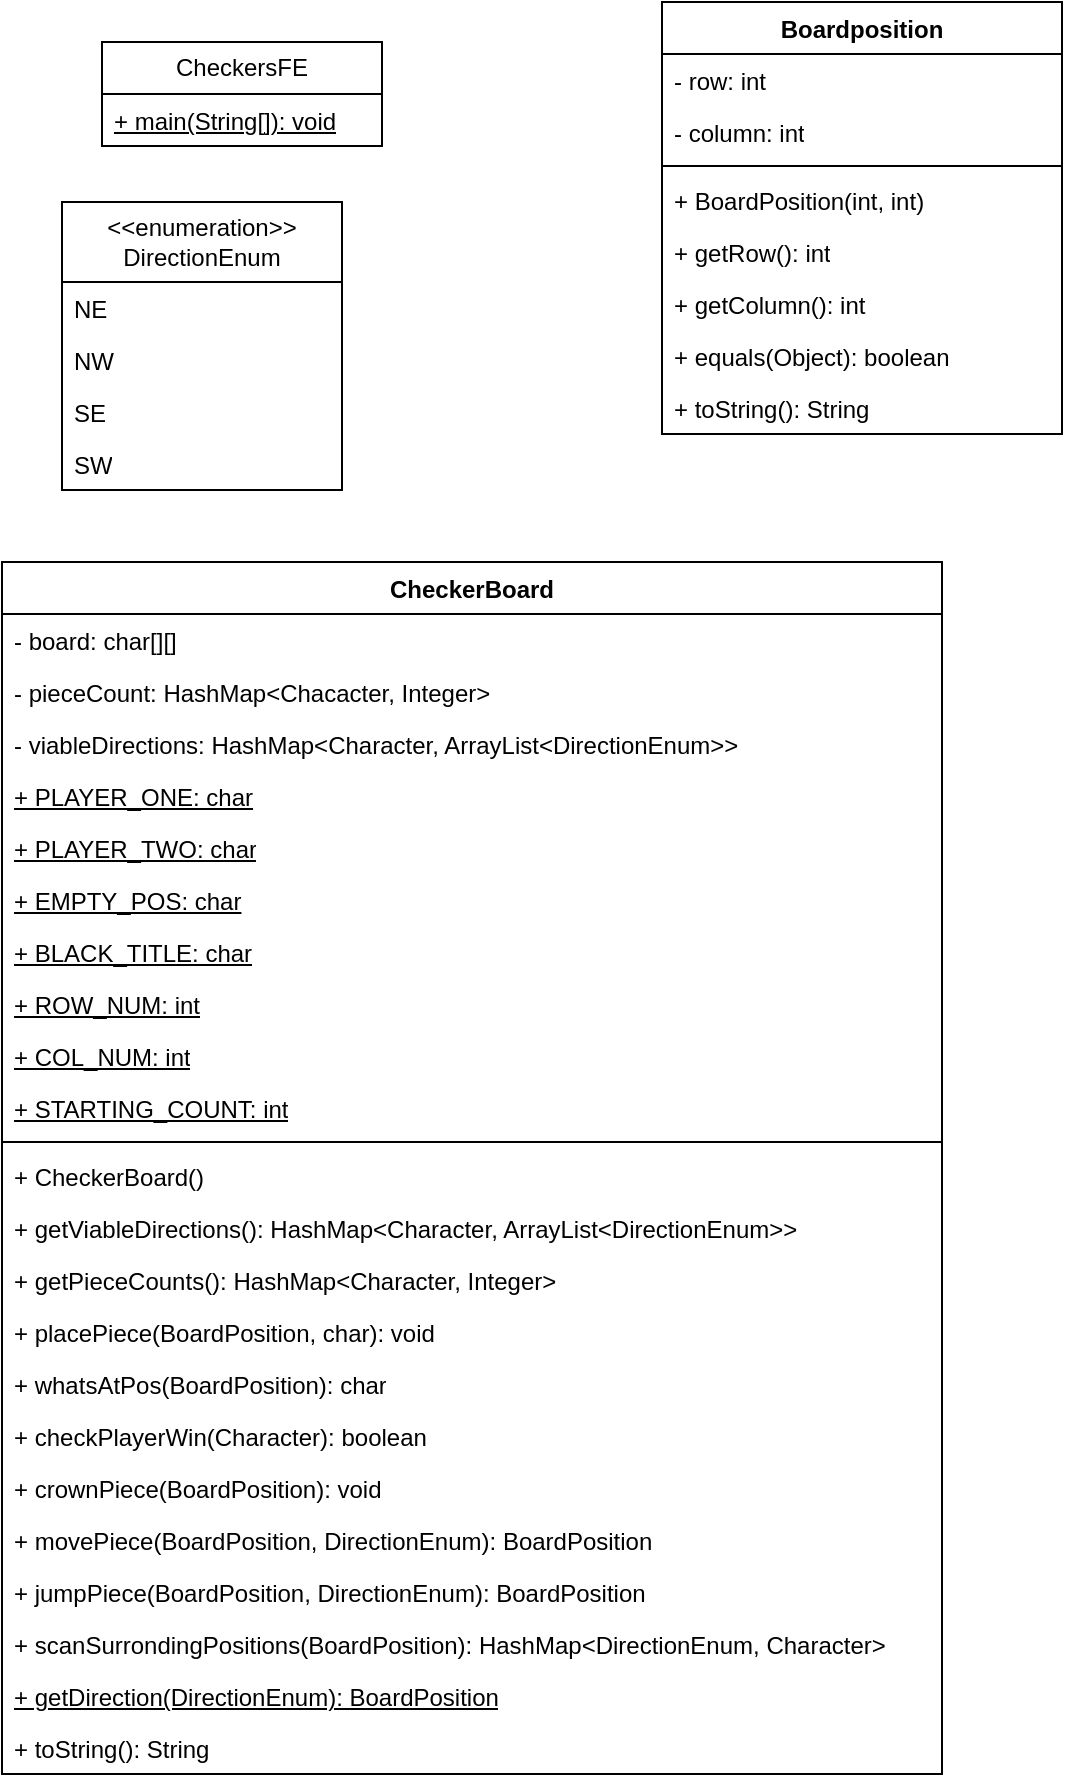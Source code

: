 <mxfile version="24.7.13">
  <diagram name="Page-1" id="ZOmV1p2FHBOJHEvuoYge">
    <mxGraphModel dx="794" dy="458" grid="1" gridSize="10" guides="1" tooltips="1" connect="1" arrows="1" fold="1" page="1" pageScale="1" pageWidth="850" pageHeight="1100" math="0" shadow="0">
      <root>
        <mxCell id="0" />
        <mxCell id="1" parent="0" />
        <mxCell id="C-5qZbXG3hO3vZbSa18a-26" value="Boardposition" style="swimlane;fontStyle=1;align=center;verticalAlign=top;childLayout=stackLayout;horizontal=1;startSize=26;horizontalStack=0;resizeParent=1;resizeParentMax=0;resizeLast=0;collapsible=1;marginBottom=0;whiteSpace=wrap;html=1;" parent="1" vertex="1">
          <mxGeometry x="450" y="90" width="200" height="216" as="geometry" />
        </mxCell>
        <mxCell id="C-5qZbXG3hO3vZbSa18a-27" value="- row: int" style="text;strokeColor=none;fillColor=none;align=left;verticalAlign=top;spacingLeft=4;spacingRight=4;overflow=hidden;rotatable=0;points=[[0,0.5],[1,0.5]];portConstraint=eastwest;whiteSpace=wrap;html=1;" parent="C-5qZbXG3hO3vZbSa18a-26" vertex="1">
          <mxGeometry y="26" width="200" height="26" as="geometry" />
        </mxCell>
        <mxCell id="C-5qZbXG3hO3vZbSa18a-38" value="- column: int" style="text;strokeColor=none;fillColor=none;align=left;verticalAlign=top;spacingLeft=4;spacingRight=4;overflow=hidden;rotatable=0;points=[[0,0.5],[1,0.5]];portConstraint=eastwest;whiteSpace=wrap;html=1;" parent="C-5qZbXG3hO3vZbSa18a-26" vertex="1">
          <mxGeometry y="52" width="200" height="26" as="geometry" />
        </mxCell>
        <mxCell id="C-5qZbXG3hO3vZbSa18a-28" value="" style="line;strokeWidth=1;fillColor=none;align=left;verticalAlign=middle;spacingTop=-1;spacingLeft=3;spacingRight=3;rotatable=0;labelPosition=right;points=[];portConstraint=eastwest;strokeColor=inherit;" parent="C-5qZbXG3hO3vZbSa18a-26" vertex="1">
          <mxGeometry y="78" width="200" height="8" as="geometry" />
        </mxCell>
        <mxCell id="C-5qZbXG3hO3vZbSa18a-29" value="+ BoardPosition(int, int)" style="text;strokeColor=none;fillColor=none;align=left;verticalAlign=top;spacingLeft=4;spacingRight=4;overflow=hidden;rotatable=0;points=[[0,0.5],[1,0.5]];portConstraint=eastwest;whiteSpace=wrap;html=1;" parent="C-5qZbXG3hO3vZbSa18a-26" vertex="1">
          <mxGeometry y="86" width="200" height="26" as="geometry" />
        </mxCell>
        <mxCell id="w08_AYDBfBxQ1ir9lF8l-4" value="+ getRow(): int" style="text;strokeColor=none;fillColor=none;align=left;verticalAlign=top;spacingLeft=4;spacingRight=4;overflow=hidden;rotatable=0;points=[[0,0.5],[1,0.5]];portConstraint=eastwest;whiteSpace=wrap;html=1;" parent="C-5qZbXG3hO3vZbSa18a-26" vertex="1">
          <mxGeometry y="112" width="200" height="26" as="geometry" />
        </mxCell>
        <mxCell id="w08_AYDBfBxQ1ir9lF8l-3" value="+ getColumn(): int" style="text;strokeColor=none;fillColor=none;align=left;verticalAlign=top;spacingLeft=4;spacingRight=4;overflow=hidden;rotatable=0;points=[[0,0.5],[1,0.5]];portConstraint=eastwest;whiteSpace=wrap;html=1;" parent="C-5qZbXG3hO3vZbSa18a-26" vertex="1">
          <mxGeometry y="138" width="200" height="26" as="geometry" />
        </mxCell>
        <mxCell id="w08_AYDBfBxQ1ir9lF8l-2" value="+ equals(Object): boolean" style="text;strokeColor=none;fillColor=none;align=left;verticalAlign=top;spacingLeft=4;spacingRight=4;overflow=hidden;rotatable=0;points=[[0,0.5],[1,0.5]];portConstraint=eastwest;whiteSpace=wrap;html=1;" parent="C-5qZbXG3hO3vZbSa18a-26" vertex="1">
          <mxGeometry y="164" width="200" height="26" as="geometry" />
        </mxCell>
        <mxCell id="w08_AYDBfBxQ1ir9lF8l-1" value="+ toString(): String" style="text;strokeColor=none;fillColor=none;align=left;verticalAlign=top;spacingLeft=4;spacingRight=4;overflow=hidden;rotatable=0;points=[[0,0.5],[1,0.5]];portConstraint=eastwest;whiteSpace=wrap;html=1;" parent="C-5qZbXG3hO3vZbSa18a-26" vertex="1">
          <mxGeometry y="190" width="200" height="26" as="geometry" />
        </mxCell>
        <mxCell id="C-5qZbXG3hO3vZbSa18a-34" value="CheckerBoard" style="swimlane;fontStyle=1;align=center;verticalAlign=top;childLayout=stackLayout;horizontal=1;startSize=26;horizontalStack=0;resizeParent=1;resizeParentMax=0;resizeLast=0;collapsible=1;marginBottom=0;whiteSpace=wrap;html=1;" parent="1" vertex="1">
          <mxGeometry x="120" y="370" width="470" height="606" as="geometry" />
        </mxCell>
        <mxCell id="C-5qZbXG3hO3vZbSa18a-35" value="- board: char[][]" style="text;strokeColor=none;fillColor=none;align=left;verticalAlign=top;spacingLeft=4;spacingRight=4;overflow=hidden;rotatable=0;points=[[0,0.5],[1,0.5]];portConstraint=eastwest;whiteSpace=wrap;html=1;" parent="C-5qZbXG3hO3vZbSa18a-34" vertex="1">
          <mxGeometry y="26" width="470" height="26" as="geometry" />
        </mxCell>
        <mxCell id="BQ1FOzxTJAzf-sXbYuN0-1" value="- pieceCount: HashMap&amp;lt;Chacacter, Integer&amp;gt;" style="text;strokeColor=none;fillColor=none;align=left;verticalAlign=top;spacingLeft=4;spacingRight=4;overflow=hidden;rotatable=0;points=[[0,0.5],[1,0.5]];portConstraint=eastwest;whiteSpace=wrap;html=1;" parent="C-5qZbXG3hO3vZbSa18a-34" vertex="1">
          <mxGeometry y="52" width="470" height="26" as="geometry" />
        </mxCell>
        <mxCell id="BQ1FOzxTJAzf-sXbYuN0-10" value="- viableDirections: HashMap&amp;lt;Character, ArrayList&amp;lt;DirectionEnum&amp;gt;&amp;gt;" style="text;strokeColor=none;fillColor=none;align=left;verticalAlign=top;spacingLeft=4;spacingRight=4;overflow=hidden;rotatable=0;points=[[0,0.5],[1,0.5]];portConstraint=eastwest;whiteSpace=wrap;html=1;" parent="C-5qZbXG3hO3vZbSa18a-34" vertex="1">
          <mxGeometry y="78" width="470" height="26" as="geometry" />
        </mxCell>
        <mxCell id="BQ1FOzxTJAzf-sXbYuN0-9" value="&lt;u&gt;+ PLAYER_ONE: char&lt;/u&gt;" style="text;strokeColor=none;fillColor=none;align=left;verticalAlign=top;spacingLeft=4;spacingRight=4;overflow=hidden;rotatable=0;points=[[0,0.5],[1,0.5]];portConstraint=eastwest;whiteSpace=wrap;html=1;" parent="C-5qZbXG3hO3vZbSa18a-34" vertex="1">
          <mxGeometry y="104" width="470" height="26" as="geometry" />
        </mxCell>
        <mxCell id="BQ1FOzxTJAzf-sXbYuN0-8" value="+ PLAYER_TWO: char" style="text;strokeColor=none;fillColor=none;align=left;verticalAlign=top;spacingLeft=4;spacingRight=4;overflow=hidden;rotatable=0;points=[[0,0.5],[1,0.5]];portConstraint=eastwest;whiteSpace=wrap;html=1;fontStyle=4" parent="C-5qZbXG3hO3vZbSa18a-34" vertex="1">
          <mxGeometry y="130" width="470" height="26" as="geometry" />
        </mxCell>
        <mxCell id="BQ1FOzxTJAzf-sXbYuN0-7" value="+ EMPTY_POS: char" style="text;strokeColor=none;fillColor=none;align=left;verticalAlign=top;spacingLeft=4;spacingRight=4;overflow=hidden;rotatable=0;points=[[0,0.5],[1,0.5]];portConstraint=eastwest;whiteSpace=wrap;html=1;fontStyle=4" parent="C-5qZbXG3hO3vZbSa18a-34" vertex="1">
          <mxGeometry y="156" width="470" height="26" as="geometry" />
        </mxCell>
        <mxCell id="BQ1FOzxTJAzf-sXbYuN0-6" value="+ BLACK_TITLE: char" style="text;strokeColor=none;fillColor=none;align=left;verticalAlign=top;spacingLeft=4;spacingRight=4;overflow=hidden;rotatable=0;points=[[0,0.5],[1,0.5]];portConstraint=eastwest;whiteSpace=wrap;html=1;fontStyle=4" parent="C-5qZbXG3hO3vZbSa18a-34" vertex="1">
          <mxGeometry y="182" width="470" height="26" as="geometry" />
        </mxCell>
        <mxCell id="BQ1FOzxTJAzf-sXbYuN0-5" value="+ ROW_NUM: int" style="text;strokeColor=none;fillColor=none;align=left;verticalAlign=top;spacingLeft=4;spacingRight=4;overflow=hidden;rotatable=0;points=[[0,0.5],[1,0.5]];portConstraint=eastwest;whiteSpace=wrap;html=1;fontStyle=4" parent="C-5qZbXG3hO3vZbSa18a-34" vertex="1">
          <mxGeometry y="208" width="470" height="26" as="geometry" />
        </mxCell>
        <mxCell id="BQ1FOzxTJAzf-sXbYuN0-4" value="+ COL_NUM: int" style="text;strokeColor=none;fillColor=none;align=left;verticalAlign=top;spacingLeft=4;spacingRight=4;overflow=hidden;rotatable=0;points=[[0,0.5],[1,0.5]];portConstraint=eastwest;whiteSpace=wrap;html=1;fontStyle=4" parent="C-5qZbXG3hO3vZbSa18a-34" vertex="1">
          <mxGeometry y="234" width="470" height="26" as="geometry" />
        </mxCell>
        <mxCell id="BQ1FOzxTJAzf-sXbYuN0-3" value="+ STARTING_COUNT: int" style="text;strokeColor=none;fillColor=none;align=left;verticalAlign=top;spacingLeft=4;spacingRight=4;overflow=hidden;rotatable=0;points=[[0,0.5],[1,0.5]];portConstraint=eastwest;whiteSpace=wrap;html=1;fontStyle=4" parent="C-5qZbXG3hO3vZbSa18a-34" vertex="1">
          <mxGeometry y="260" width="470" height="26" as="geometry" />
        </mxCell>
        <mxCell id="C-5qZbXG3hO3vZbSa18a-36" value="" style="line;strokeWidth=1;fillColor=none;align=left;verticalAlign=middle;spacingTop=-1;spacingLeft=3;spacingRight=3;rotatable=0;labelPosition=right;points=[];portConstraint=eastwest;strokeColor=inherit;" parent="C-5qZbXG3hO3vZbSa18a-34" vertex="1">
          <mxGeometry y="286" width="470" height="8" as="geometry" />
        </mxCell>
        <mxCell id="C-5qZbXG3hO3vZbSa18a-37" value="+ CheckerBoard()" style="text;strokeColor=none;fillColor=none;align=left;verticalAlign=top;spacingLeft=4;spacingRight=4;overflow=hidden;rotatable=0;points=[[0,0.5],[1,0.5]];portConstraint=eastwest;whiteSpace=wrap;html=1;" parent="C-5qZbXG3hO3vZbSa18a-34" vertex="1">
          <mxGeometry y="294" width="470" height="26" as="geometry" />
        </mxCell>
        <mxCell id="qh2aPbj7YFM4kpWImHUt-1" value="+ getViableDirections(): HashMap&amp;lt;Character, ArrayList&amp;lt;DirectionEnum&amp;gt;&amp;gt;" style="text;strokeColor=none;fillColor=none;align=left;verticalAlign=top;spacingLeft=4;spacingRight=4;overflow=hidden;rotatable=0;points=[[0,0.5],[1,0.5]];portConstraint=eastwest;whiteSpace=wrap;html=1;" vertex="1" parent="C-5qZbXG3hO3vZbSa18a-34">
          <mxGeometry y="320" width="470" height="26" as="geometry" />
        </mxCell>
        <mxCell id="BQ1FOzxTJAzf-sXbYuN0-15" value="+ getPieceCounts(): HashMap&amp;lt;Character, Integer&amp;gt;" style="text;strokeColor=none;fillColor=none;align=left;verticalAlign=top;spacingLeft=4;spacingRight=4;overflow=hidden;rotatable=0;points=[[0,0.5],[1,0.5]];portConstraint=eastwest;whiteSpace=wrap;html=1;" parent="C-5qZbXG3hO3vZbSa18a-34" vertex="1">
          <mxGeometry y="346" width="470" height="26" as="geometry" />
        </mxCell>
        <mxCell id="BQ1FOzxTJAzf-sXbYuN0-18" value="+ placePiece(BoardPosition, char): void" style="text;strokeColor=none;fillColor=none;align=left;verticalAlign=top;spacingLeft=4;spacingRight=4;overflow=hidden;rotatable=0;points=[[0,0.5],[1,0.5]];portConstraint=eastwest;whiteSpace=wrap;html=1;" parent="C-5qZbXG3hO3vZbSa18a-34" vertex="1">
          <mxGeometry y="372" width="470" height="26" as="geometry" />
        </mxCell>
        <mxCell id="BQ1FOzxTJAzf-sXbYuN0-17" value="+ whatsAtPos(BoardPosition): char" style="text;strokeColor=none;fillColor=none;align=left;verticalAlign=top;spacingLeft=4;spacingRight=4;overflow=hidden;rotatable=0;points=[[0,0.5],[1,0.5]];portConstraint=eastwest;whiteSpace=wrap;html=1;" parent="C-5qZbXG3hO3vZbSa18a-34" vertex="1">
          <mxGeometry y="398" width="470" height="26" as="geometry" />
        </mxCell>
        <mxCell id="BQ1FOzxTJAzf-sXbYuN0-16" value="+ checkPlayerWin(Character): boolean" style="text;strokeColor=none;fillColor=none;align=left;verticalAlign=top;spacingLeft=4;spacingRight=4;overflow=hidden;rotatable=0;points=[[0,0.5],[1,0.5]];portConstraint=eastwest;whiteSpace=wrap;html=1;" parent="C-5qZbXG3hO3vZbSa18a-34" vertex="1">
          <mxGeometry y="424" width="470" height="26" as="geometry" />
        </mxCell>
        <mxCell id="BQ1FOzxTJAzf-sXbYuN0-14" value="+ crownPiece(BoardPosition): void" style="text;strokeColor=none;fillColor=none;align=left;verticalAlign=top;spacingLeft=4;spacingRight=4;overflow=hidden;rotatable=0;points=[[0,0.5],[1,0.5]];portConstraint=eastwest;whiteSpace=wrap;html=1;" parent="C-5qZbXG3hO3vZbSa18a-34" vertex="1">
          <mxGeometry y="450" width="470" height="26" as="geometry" />
        </mxCell>
        <mxCell id="BQ1FOzxTJAzf-sXbYuN0-23" value="+ movePiece(BoardPosition, DirectionEnum): BoardPosition" style="text;strokeColor=none;fillColor=none;align=left;verticalAlign=top;spacingLeft=4;spacingRight=4;overflow=hidden;rotatable=0;points=[[0,0.5],[1,0.5]];portConstraint=eastwest;whiteSpace=wrap;html=1;" parent="C-5qZbXG3hO3vZbSa18a-34" vertex="1">
          <mxGeometry y="476" width="470" height="26" as="geometry" />
        </mxCell>
        <mxCell id="BQ1FOzxTJAzf-sXbYuN0-22" value="+ jumpPiece(BoardPosition, DirectionEnum): BoardPosition" style="text;strokeColor=none;fillColor=none;align=left;verticalAlign=top;spacingLeft=4;spacingRight=4;overflow=hidden;rotatable=0;points=[[0,0.5],[1,0.5]];portConstraint=eastwest;whiteSpace=wrap;html=1;" parent="C-5qZbXG3hO3vZbSa18a-34" vertex="1">
          <mxGeometry y="502" width="470" height="26" as="geometry" />
        </mxCell>
        <mxCell id="BQ1FOzxTJAzf-sXbYuN0-21" value="+ scanSurrondingPositions(BoardPosition): HashMap&amp;lt;DirectionEnum, Character&amp;gt;" style="text;strokeColor=none;fillColor=none;align=left;verticalAlign=top;spacingLeft=4;spacingRight=4;overflow=hidden;rotatable=0;points=[[0,0.5],[1,0.5]];portConstraint=eastwest;whiteSpace=wrap;html=1;" parent="C-5qZbXG3hO3vZbSa18a-34" vertex="1">
          <mxGeometry y="528" width="470" height="26" as="geometry" />
        </mxCell>
        <mxCell id="BQ1FOzxTJAzf-sXbYuN0-20" value="&lt;u&gt;+ getDirection(DirectionEnum): BoardPosition&lt;/u&gt;" style="text;strokeColor=none;fillColor=none;align=left;verticalAlign=top;spacingLeft=4;spacingRight=4;overflow=hidden;rotatable=0;points=[[0,0.5],[1,0.5]];portConstraint=eastwest;whiteSpace=wrap;html=1;" parent="C-5qZbXG3hO3vZbSa18a-34" vertex="1">
          <mxGeometry y="554" width="470" height="26" as="geometry" />
        </mxCell>
        <mxCell id="BQ1FOzxTJAzf-sXbYuN0-19" value="+ toString(): String" style="text;strokeColor=none;fillColor=none;align=left;verticalAlign=top;spacingLeft=4;spacingRight=4;overflow=hidden;rotatable=0;points=[[0,0.5],[1,0.5]];portConstraint=eastwest;whiteSpace=wrap;html=1;" parent="C-5qZbXG3hO3vZbSa18a-34" vertex="1">
          <mxGeometry y="580" width="470" height="26" as="geometry" />
        </mxCell>
        <mxCell id="w08_AYDBfBxQ1ir9lF8l-5" value="CheckersFE" style="swimlane;fontStyle=0;childLayout=stackLayout;horizontal=1;startSize=26;fillColor=none;horizontalStack=0;resizeParent=1;resizeParentMax=0;resizeLast=0;collapsible=1;marginBottom=0;whiteSpace=wrap;html=1;" parent="1" vertex="1">
          <mxGeometry x="170" y="110" width="140" height="52" as="geometry" />
        </mxCell>
        <mxCell id="w08_AYDBfBxQ1ir9lF8l-6" value="&lt;u&gt;+ main(String[]): void&lt;/u&gt;" style="text;strokeColor=none;fillColor=none;align=left;verticalAlign=top;spacingLeft=4;spacingRight=4;overflow=hidden;rotatable=0;points=[[0,0.5],[1,0.5]];portConstraint=eastwest;whiteSpace=wrap;html=1;" parent="w08_AYDBfBxQ1ir9lF8l-5" vertex="1">
          <mxGeometry y="26" width="140" height="26" as="geometry" />
        </mxCell>
        <mxCell id="w08_AYDBfBxQ1ir9lF8l-9" value="&amp;lt;&amp;lt;enumeration&amp;gt;&amp;gt;&lt;div&gt;DirectionEnum&lt;/div&gt;" style="swimlane;fontStyle=0;childLayout=stackLayout;horizontal=1;startSize=40;fillColor=none;horizontalStack=0;resizeParent=1;resizeParentMax=0;resizeLast=0;collapsible=1;marginBottom=0;whiteSpace=wrap;html=1;" parent="1" vertex="1">
          <mxGeometry x="150" y="190" width="140" height="144" as="geometry" />
        </mxCell>
        <mxCell id="w08_AYDBfBxQ1ir9lF8l-10" value="NE" style="text;strokeColor=none;fillColor=none;align=left;verticalAlign=top;spacingLeft=4;spacingRight=4;overflow=hidden;rotatable=0;points=[[0,0.5],[1,0.5]];portConstraint=eastwest;whiteSpace=wrap;html=1;" parent="w08_AYDBfBxQ1ir9lF8l-9" vertex="1">
          <mxGeometry y="40" width="140" height="26" as="geometry" />
        </mxCell>
        <mxCell id="w08_AYDBfBxQ1ir9lF8l-11" value="NW" style="text;strokeColor=none;fillColor=none;align=left;verticalAlign=top;spacingLeft=4;spacingRight=4;overflow=hidden;rotatable=0;points=[[0,0.5],[1,0.5]];portConstraint=eastwest;whiteSpace=wrap;html=1;" parent="w08_AYDBfBxQ1ir9lF8l-9" vertex="1">
          <mxGeometry y="66" width="140" height="26" as="geometry" />
        </mxCell>
        <mxCell id="w08_AYDBfBxQ1ir9lF8l-12" value="SE" style="text;strokeColor=none;fillColor=none;align=left;verticalAlign=top;spacingLeft=4;spacingRight=4;overflow=hidden;rotatable=0;points=[[0,0.5],[1,0.5]];portConstraint=eastwest;whiteSpace=wrap;html=1;" parent="w08_AYDBfBxQ1ir9lF8l-9" vertex="1">
          <mxGeometry y="92" width="140" height="26" as="geometry" />
        </mxCell>
        <mxCell id="w08_AYDBfBxQ1ir9lF8l-13" value="SW" style="text;strokeColor=none;fillColor=none;align=left;verticalAlign=top;spacingLeft=4;spacingRight=4;overflow=hidden;rotatable=0;points=[[0,0.5],[1,0.5]];portConstraint=eastwest;whiteSpace=wrap;html=1;" parent="w08_AYDBfBxQ1ir9lF8l-9" vertex="1">
          <mxGeometry y="118" width="140" height="26" as="geometry" />
        </mxCell>
      </root>
    </mxGraphModel>
  </diagram>
</mxfile>
